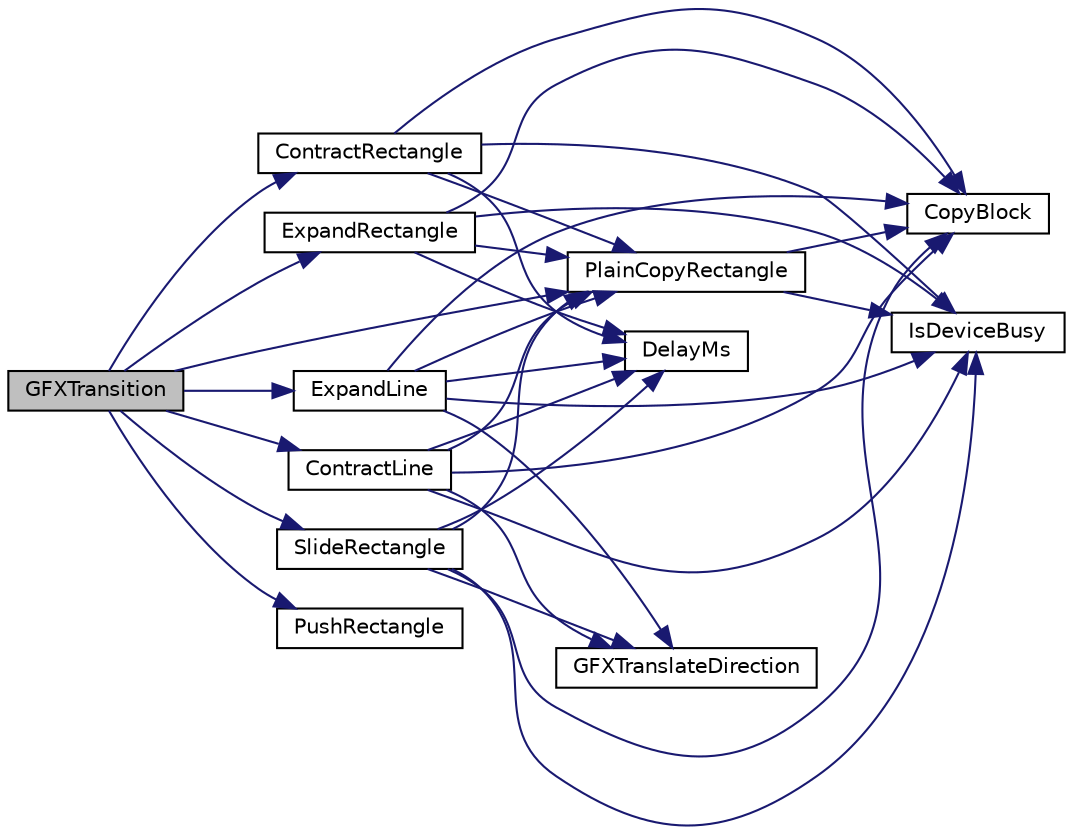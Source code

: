 digraph "GFXTransition"
{
  edge [fontname="Helvetica",fontsize="10",labelfontname="Helvetica",labelfontsize="10"];
  node [fontname="Helvetica",fontsize="10",shape=record];
  rankdir="LR";
  Node1 [label="GFXTransition",height=0.2,width=0.4,color="black", fillcolor="grey75", style="filled", fontcolor="black"];
  Node1 -> Node2 [color="midnightblue",fontsize="10",style="solid",fontname="Helvetica"];
  Node2 [label="ExpandRectangle",height=0.2,width=0.4,color="black", fillcolor="white", style="filled",URL="$_transitions_8c.html#ab9ba9436a0eeff589199497bfa85367d"];
  Node2 -> Node3 [color="midnightblue",fontsize="10",style="solid",fontname="Helvetica"];
  Node3 [label="IsDeviceBusy",height=0.2,width=0.4,color="black", fillcolor="white", style="filled",URL="$drv_t_f_t001_8c.html#a0ff44afc8539dc2bfe7acc1fce987b5a"];
  Node2 -> Node4 [color="midnightblue",fontsize="10",style="solid",fontname="Helvetica"];
  Node4 [label="CopyBlock",height=0.2,width=0.4,color="black", fillcolor="white", style="filled",URL="$mchp_gfx_drv_8c.html#a4d9c11932c17f537f130645191843755"];
  Node2 -> Node5 [color="midnightblue",fontsize="10",style="solid",fontname="Helvetica"];
  Node5 [label="DelayMs",height=0.2,width=0.4,color="black", fillcolor="white", style="filled",URL="$_time_delay_8c.html#ac0fb282a454001ee1813601dbb9f1bed"];
  Node2 -> Node6 [color="midnightblue",fontsize="10",style="solid",fontname="Helvetica"];
  Node6 [label="PlainCopyRectangle",height=0.2,width=0.4,color="black", fillcolor="white", style="filled",URL="$_transitions_8c.html#a1a858dd1c0a3a8c395afbd783128fc99"];
  Node6 -> Node3 [color="midnightblue",fontsize="10",style="solid",fontname="Helvetica"];
  Node6 -> Node4 [color="midnightblue",fontsize="10",style="solid",fontname="Helvetica"];
  Node1 -> Node7 [color="midnightblue",fontsize="10",style="solid",fontname="Helvetica"];
  Node7 [label="ContractRectangle",height=0.2,width=0.4,color="black", fillcolor="white", style="filled",URL="$_transitions_8c.html#a6b612b30fcce98472d1660c2e270aab2"];
  Node7 -> Node3 [color="midnightblue",fontsize="10",style="solid",fontname="Helvetica"];
  Node7 -> Node4 [color="midnightblue",fontsize="10",style="solid",fontname="Helvetica"];
  Node7 -> Node5 [color="midnightblue",fontsize="10",style="solid",fontname="Helvetica"];
  Node7 -> Node6 [color="midnightblue",fontsize="10",style="solid",fontname="Helvetica"];
  Node1 -> Node8 [color="midnightblue",fontsize="10",style="solid",fontname="Helvetica"];
  Node8 [label="SlideRectangle",height=0.2,width=0.4,color="black", fillcolor="white", style="filled",URL="$_transitions_8c.html#ada1bc99e3b7c4605d7ea543971e963f5"];
  Node8 -> Node9 [color="midnightblue",fontsize="10",style="solid",fontname="Helvetica"];
  Node9 [label="GFXTranslateDirection",height=0.2,width=0.4,color="black", fillcolor="white", style="filled",URL="$_transitions_8c.html#a0f15d8f28e4e52e9498fa89209ce2028"];
  Node8 -> Node3 [color="midnightblue",fontsize="10",style="solid",fontname="Helvetica"];
  Node8 -> Node4 [color="midnightblue",fontsize="10",style="solid",fontname="Helvetica"];
  Node8 -> Node5 [color="midnightblue",fontsize="10",style="solid",fontname="Helvetica"];
  Node8 -> Node6 [color="midnightblue",fontsize="10",style="solid",fontname="Helvetica"];
  Node1 -> Node10 [color="midnightblue",fontsize="10",style="solid",fontname="Helvetica"];
  Node10 [label="PushRectangle",height=0.2,width=0.4,color="black", fillcolor="white", style="filled",URL="$_transitions_8c.html#a86dee07e3c0a7ed4fa5c34b503db8f8b"];
  Node1 -> Node11 [color="midnightblue",fontsize="10",style="solid",fontname="Helvetica"];
  Node11 [label="ExpandLine",height=0.2,width=0.4,color="black", fillcolor="white", style="filled",URL="$_transitions_8c.html#af4195e6fd746d6d724fb6fb440b33208"];
  Node11 -> Node9 [color="midnightblue",fontsize="10",style="solid",fontname="Helvetica"];
  Node11 -> Node3 [color="midnightblue",fontsize="10",style="solid",fontname="Helvetica"];
  Node11 -> Node4 [color="midnightblue",fontsize="10",style="solid",fontname="Helvetica"];
  Node11 -> Node5 [color="midnightblue",fontsize="10",style="solid",fontname="Helvetica"];
  Node11 -> Node6 [color="midnightblue",fontsize="10",style="solid",fontname="Helvetica"];
  Node1 -> Node12 [color="midnightblue",fontsize="10",style="solid",fontname="Helvetica"];
  Node12 [label="ContractLine",height=0.2,width=0.4,color="black", fillcolor="white", style="filled",URL="$_transitions_8c.html#abffa624ccaf7775e2d52c4ca03819462"];
  Node12 -> Node9 [color="midnightblue",fontsize="10",style="solid",fontname="Helvetica"];
  Node12 -> Node3 [color="midnightblue",fontsize="10",style="solid",fontname="Helvetica"];
  Node12 -> Node4 [color="midnightblue",fontsize="10",style="solid",fontname="Helvetica"];
  Node12 -> Node5 [color="midnightblue",fontsize="10",style="solid",fontname="Helvetica"];
  Node12 -> Node6 [color="midnightblue",fontsize="10",style="solid",fontname="Helvetica"];
  Node1 -> Node6 [color="midnightblue",fontsize="10",style="solid",fontname="Helvetica"];
}
